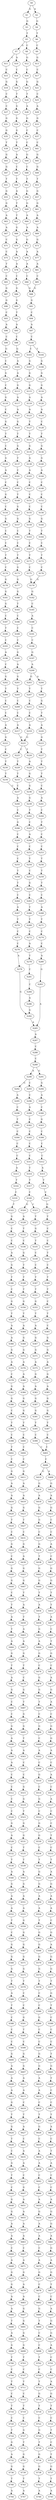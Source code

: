 strict digraph  {
	S0 -> S1 [ label = G ];
	S0 -> S2 [ label = A ];
	S1 -> S3 [ label = G ];
	S2 -> S4 [ label = G ];
	S3 -> S5 [ label = T ];
	S4 -> S6 [ label = T ];
	S5 -> S7 [ label = G ];
	S5 -> S8 [ label = C ];
	S6 -> S9 [ label = C ];
	S7 -> S10 [ label = A ];
	S7 -> S11 [ label = C ];
	S8 -> S12 [ label = G ];
	S9 -> S13 [ label = G ];
	S10 -> S14 [ label = C ];
	S11 -> S15 [ label = C ];
	S12 -> S16 [ label = C ];
	S13 -> S17 [ label = C ];
	S14 -> S18 [ label = G ];
	S15 -> S19 [ label = G ];
	S16 -> S20 [ label = G ];
	S17 -> S21 [ label = G ];
	S18 -> S22 [ label = T ];
	S19 -> S23 [ label = C ];
	S20 -> S24 [ label = T ];
	S21 -> S25 [ label = C ];
	S22 -> S26 [ label = G ];
	S23 -> S27 [ label = C ];
	S24 -> S28 [ label = A ];
	S25 -> S29 [ label = A ];
	S26 -> S30 [ label = G ];
	S27 -> S31 [ label = G ];
	S28 -> S32 [ label = G ];
	S29 -> S33 [ label = G ];
	S30 -> S34 [ label = G ];
	S31 -> S35 [ label = G ];
	S32 -> S36 [ label = C ];
	S33 -> S37 [ label = C ];
	S34 -> S38 [ label = T ];
	S35 -> S39 [ label = T ];
	S36 -> S40 [ label = C ];
	S37 -> S41 [ label = C ];
	S38 -> S42 [ label = A ];
	S39 -> S43 [ label = G ];
	S40 -> S44 [ label = G ];
	S41 -> S45 [ label = G ];
	S42 -> S46 [ label = C ];
	S43 -> S47 [ label = G ];
	S44 -> S48 [ label = C ];
	S45 -> S49 [ label = G ];
	S46 -> S50 [ label = T ];
	S47 -> S51 [ label = T ];
	S48 -> S52 [ label = T ];
	S49 -> S53 [ label = T ];
	S50 -> S54 [ label = A ];
	S51 -> S55 [ label = G ];
	S52 -> S56 [ label = G ];
	S53 -> S57 [ label = G ];
	S54 -> S58 [ label = T ];
	S55 -> S59 [ label = G ];
	S56 -> S60 [ label = G ];
	S57 -> S61 [ label = G ];
	S58 -> S62 [ label = T ];
	S59 -> S63 [ label = A ];
	S60 -> S64 [ label = A ];
	S61 -> S65 [ label = A ];
	S62 -> S66 [ label = G ];
	S63 -> S67 [ label = A ];
	S64 -> S68 [ label = A ];
	S65 -> S69 [ label = A ];
	S66 -> S70 [ label = G ];
	S67 -> S71 [ label = C ];
	S68 -> S72 [ label = G ];
	S69 -> S73 [ label = G ];
	S70 -> S74 [ label = A ];
	S71 -> S75 [ label = C ];
	S72 -> S76 [ label = A ];
	S73 -> S77 [ label = A ];
	S74 -> S78 [ label = A ];
	S75 -> S79 [ label = T ];
	S76 -> S80 [ label = A ];
	S77 -> S81 [ label = A ];
	S78 -> S82 [ label = C ];
	S79 -> S83 [ label = C ];
	S80 -> S84 [ label = C ];
	S81 -> S85 [ label = C ];
	S82 -> S86 [ label = G ];
	S83 -> S87 [ label = G ];
	S84 -> S88 [ label = G ];
	S85 -> S88 [ label = G ];
	S86 -> S89 [ label = G ];
	S87 -> S90 [ label = G ];
	S88 -> S91 [ label = G ];
	S89 -> S92 [ label = T ];
	S90 -> S93 [ label = C ];
	S91 -> S94 [ label = C ];
	S92 -> S95 [ label = A ];
	S93 -> S96 [ label = A ];
	S94 -> S97 [ label = A ];
	S95 -> S98 [ label = C ];
	S96 -> S99 [ label = C ];
	S97 -> S100 [ label = C ];
	S98 -> S101 [ label = G ];
	S99 -> S102 [ label = G ];
	S100 -> S103 [ label = C ];
	S100 -> S104 [ label = T ];
	S101 -> S105 [ label = A ];
	S102 -> S106 [ label = C ];
	S103 -> S107 [ label = G ];
	S104 -> S108 [ label = G ];
	S105 -> S109 [ label = A ];
	S106 -> S110 [ label = G ];
	S107 -> S111 [ label = G ];
	S108 -> S112 [ label = G ];
	S109 -> S113 [ label = G ];
	S110 -> S114 [ label = C ];
	S111 -> S115 [ label = G ];
	S112 -> S116 [ label = G ];
	S113 -> S117 [ label = A ];
	S114 -> S118 [ label = G ];
	S115 -> S119 [ label = A ];
	S116 -> S120 [ label = A ];
	S117 -> S121 [ label = A ];
	S118 -> S122 [ label = C ];
	S119 -> S123 [ label = A ];
	S120 -> S124 [ label = A ];
	S121 -> S125 [ label = G ];
	S122 -> S126 [ label = G ];
	S123 -> S127 [ label = T ];
	S124 -> S128 [ label = C ];
	S125 -> S129 [ label = T ];
	S126 -> S130 [ label = T ];
	S127 -> S131 [ label = T ];
	S128 -> S132 [ label = T ];
	S129 -> S133 [ label = G ];
	S130 -> S134 [ label = C ];
	S131 -> S135 [ label = G ];
	S132 -> S136 [ label = G ];
	S133 -> S137 [ label = T ];
	S134 -> S138 [ label = G ];
	S135 -> S139 [ label = A ];
	S136 -> S140 [ label = G ];
	S137 -> S141 [ label = C ];
	S138 -> S142 [ label = A ];
	S139 -> S143 [ label = A ];
	S140 -> S144 [ label = A ];
	S141 -> S145 [ label = C ];
	S142 -> S146 [ label = C ];
	S143 -> S147 [ label = C ];
	S144 -> S148 [ label = C ];
	S145 -> S149 [ label = T ];
	S146 -> S150 [ label = G ];
	S147 -> S151 [ label = C ];
	S148 -> S152 [ label = C ];
	S149 -> S153 [ label = G ];
	S150 -> S154 [ label = C ];
	S151 -> S155 [ label = C ];
	S152 -> S156 [ label = C ];
	S153 -> S157 [ label = G ];
	S154 -> S158 [ label = G ];
	S155 -> S159 [ label = G ];
	S156 -> S160 [ label = G ];
	S157 -> S161 [ label = C ];
	S158 -> S162 [ label = C ];
	S159 -> S163 [ label = T ];
	S160 -> S164 [ label = T ];
	S161 -> S165 [ label = C ];
	S162 -> S166 [ label = C ];
	S163 -> S167 [ label = C ];
	S164 -> S168 [ label = C ];
	S165 -> S169 [ label = T ];
	S166 -> S170 [ label = T ];
	S167 -> S171 [ label = T ];
	S168 -> S172 [ label = T ];
	S169 -> S173 [ label = G ];
	S170 -> S174 [ label = C ];
	S171 -> S175 [ label = C ];
	S172 -> S176 [ label = C ];
	S173 -> S177 [ label = G ];
	S174 -> S178 [ label = G ];
	S175 -> S179 [ label = G ];
	S176 -> S179 [ label = G ];
	S177 -> S180 [ label = G ];
	S178 -> S181 [ label = G ];
	S179 -> S182 [ label = G ];
	S180 -> S183 [ label = T ];
	S181 -> S184 [ label = G ];
	S182 -> S185 [ label = C ];
	S183 -> S186 [ label = C ];
	S184 -> S187 [ label = C ];
	S185 -> S188 [ label = A ];
	S186 -> S189 [ label = C ];
	S187 -> S190 [ label = T ];
	S188 -> S191 [ label = C ];
	S189 -> S192 [ label = C ];
	S190 -> S193 [ label = C ];
	S191 -> S194 [ label = C ];
	S192 -> S195 [ label = G ];
	S193 -> S196 [ label = A ];
	S194 -> S197 [ label = G ];
	S195 -> S198 [ label = A ];
	S196 -> S199 [ label = C ];
	S197 -> S200 [ label = A ];
	S198 -> S201 [ label = G ];
	S199 -> S202 [ label = G ];
	S200 -> S203 [ label = G ];
	S200 -> S204 [ label = A ];
	S201 -> S205 [ label = T ];
	S202 -> S206 [ label = T ];
	S203 -> S207 [ label = T ];
	S204 -> S208 [ label = T ];
	S205 -> S209 [ label = C ];
	S206 -> S210 [ label = C ];
	S207 -> S211 [ label = C ];
	S208 -> S212 [ label = G ];
	S209 -> S213 [ label = C ];
	S210 -> S214 [ label = C ];
	S211 -> S215 [ label = C ];
	S212 -> S216 [ label = T ];
	S213 -> S217 [ label = A ];
	S214 -> S218 [ label = A ];
	S215 -> S219 [ label = A ];
	S216 -> S220 [ label = A ];
	S217 -> S221 [ label = G ];
	S218 -> S222 [ label = G ];
	S219 -> S221 [ label = G ];
	S220 -> S223 [ label = G ];
	S221 -> S224 [ label = T ];
	S221 -> S225 [ label = C ];
	S222 -> S226 [ label = C ];
	S223 -> S227 [ label = T ];
	S224 -> S228 [ label = A ];
	S225 -> S229 [ label = T ];
	S226 -> S230 [ label = T ];
	S227 -> S231 [ label = T ];
	S228 -> S232 [ label = G ];
	S229 -> S233 [ label = T ];
	S230 -> S234 [ label = T ];
	S231 -> S235 [ label = T ];
	S232 -> S236 [ label = G ];
	S233 -> S237 [ label = C ];
	S234 -> S237 [ label = C ];
	S235 -> S238 [ label = C ];
	S236 -> S239 [ label = G ];
	S237 -> S240 [ label = A ];
	S238 -> S241 [ label = A ];
	S239 -> S242 [ label = T ];
	S240 -> S243 [ label = C ];
	S241 -> S244 [ label = C ];
	S242 -> S245 [ label = C ];
	S243 -> S246 [ label = G ];
	S244 -> S247 [ label = T ];
	S245 -> S248 [ label = A ];
	S246 -> S249 [ label = C ];
	S247 -> S250 [ label = C ];
	S248 -> S251 [ label = C ];
	S249 -> S252 [ label = C ];
	S250 -> S253 [ label = C ];
	S251 -> S254 [ label = T ];
	S252 -> S255 [ label = C ];
	S253 -> S256 [ label = T ];
	S254 -> S257 [ label = C ];
	S255 -> S258 [ label = T ];
	S256 -> S259 [ label = T ];
	S257 -> S260 [ label = G ];
	S258 -> S261 [ label = T ];
	S259 -> S262 [ label = T ];
	S260 -> S263 [ label = C ];
	S261 -> S264 [ label = C ];
	S262 -> S265 [ label = C ];
	S263 -> S266 [ label = T ];
	S264 -> S267 [ label = A ];
	S265 -> S268 [ label = A ];
	S266 -> S269 [ label = T ];
	S267 -> S270 [ label = T ];
	S268 -> S271 [ label = T ];
	S269 -> S272 [ label = C ];
	S270 -> S273 [ label = C ];
	S271 -> S274 [ label = C ];
	S272 -> S275 [ label = A ];
	S273 -> S276 [ label = C ];
	S274 -> S277 [ label = C ];
	S275 -> S278 [ label = T ];
	S276 -> S279 [ label = A ];
	S277 -> S280 [ label = A ];
	S278 -> S281 [ label = C ];
	S279 -> S282 [ label = G ];
	S280 -> S283 [ label = G ];
	S281 -> S284 [ label = C ];
	S282 -> S285 [ label = A ];
	S283 -> S285 [ label = A ];
	S284 -> S286 [ label = A ];
	S285 -> S287 [ label = A ];
	S286 -> S282 [ label = G ];
	S287 -> S288 [ label = C ];
	S288 -> S289 [ label = C ];
	S289 -> S290 [ label = A ];
	S289 -> S291 [ label = G ];
	S290 -> S292 [ label = G ];
	S290 -> S293 [ label = C ];
	S291 -> S294 [ label = G ];
	S292 -> S295 [ label = A ];
	S293 -> S296 [ label = C ];
	S294 -> S297 [ label = A ];
	S295 -> S298 [ label = C ];
	S296 -> S299 [ label = A ];
	S297 -> S300 [ label = C ];
	S298 -> S301 [ label = T ];
	S299 -> S302 [ label = C ];
	S300 -> S303 [ label = G ];
	S301 -> S304 [ label = C ];
	S302 -> S305 [ label = C ];
	S303 -> S306 [ label = C ];
	S304 -> S307 [ label = C ];
	S305 -> S308 [ label = C ];
	S306 -> S309 [ label = C ];
	S307 -> S310 [ label = C ];
	S308 -> S311 [ label = C ];
	S309 -> S312 [ label = C ];
	S310 -> S313 [ label = A ];
	S311 -> S314 [ label = T ];
	S312 -> S315 [ label = A ];
	S313 -> S316 [ label = T ];
	S314 -> S317 [ label = T ];
	S315 -> S318 [ label = T ];
	S316 -> S319 [ label = C ];
	S317 -> S320 [ label = C ];
	S318 -> S321 [ label = C ];
	S319 -> S322 [ label = T ];
	S320 -> S323 [ label = C ];
	S320 -> S324 [ label = G ];
	S321 -> S325 [ label = G ];
	S322 -> S326 [ label = G ];
	S323 -> S327 [ label = T ];
	S324 -> S328 [ label = A ];
	S325 -> S329 [ label = T ];
	S326 -> S330 [ label = C ];
	S327 -> S331 [ label = G ];
	S328 -> S332 [ label = T ];
	S329 -> S333 [ label = C ];
	S330 -> S334 [ label = C ];
	S331 -> S335 [ label = T ];
	S332 -> S336 [ label = C ];
	S333 -> S337 [ label = C ];
	S334 -> S338 [ label = A ];
	S335 -> S339 [ label = C ];
	S336 -> S340 [ label = G ];
	S337 -> S341 [ label = T ];
	S338 -> S342 [ label = G ];
	S339 -> S343 [ label = C ];
	S340 -> S344 [ label = T ];
	S341 -> S345 [ label = C ];
	S342 -> S346 [ label = T ];
	S343 -> S347 [ label = T ];
	S344 -> S348 [ label = T ];
	S345 -> S349 [ label = T ];
	S346 -> S350 [ label = C ];
	S347 -> S351 [ label = T ];
	S348 -> S352 [ label = T ];
	S349 -> S353 [ label = T ];
	S350 -> S354 [ label = G ];
	S351 -> S355 [ label = G ];
	S352 -> S356 [ label = G ];
	S353 -> S357 [ label = C ];
	S354 -> S358 [ label = T ];
	S355 -> S359 [ label = T ];
	S356 -> S360 [ label = T ];
	S357 -> S361 [ label = T ];
	S358 -> S362 [ label = A ];
	S359 -> S363 [ label = A ];
	S360 -> S364 [ label = A ];
	S361 -> S365 [ label = C ];
	S362 -> S366 [ label = A ];
	S363 -> S367 [ label = G ];
	S364 -> S368 [ label = G ];
	S365 -> S369 [ label = G ];
	S366 -> S370 [ label = G ];
	S367 -> S371 [ label = G ];
	S368 -> S372 [ label = G ];
	S369 -> S373 [ label = G ];
	S370 -> S374 [ label = A ];
	S371 -> S375 [ label = A ];
	S372 -> S376 [ label = A ];
	S373 -> S377 [ label = A ];
	S374 -> S378 [ label = C ];
	S375 -> S379 [ label = G ];
	S376 -> S380 [ label = A ];
	S377 -> S381 [ label = G ];
	S378 -> S382 [ label = G ];
	S379 -> S383 [ label = A ];
	S380 -> S384 [ label = A ];
	S381 -> S385 [ label = A ];
	S382 -> S386 [ label = G ];
	S383 -> S387 [ label = G ];
	S384 -> S388 [ label = G ];
	S385 -> S389 [ label = G ];
	S386 -> S390 [ label = C ];
	S387 -> S391 [ label = G ];
	S388 -> S392 [ label = G ];
	S389 -> S393 [ label = G ];
	S390 -> S394 [ label = T ];
	S391 -> S395 [ label = T ];
	S392 -> S396 [ label = T ];
	S393 -> S397 [ label = T ];
	S394 -> S398 [ label = C ];
	S395 -> S399 [ label = C ];
	S396 -> S400 [ label = C ];
	S397 -> S401 [ label = C ];
	S398 -> S402 [ label = T ];
	S399 -> S403 [ label = C ];
	S400 -> S404 [ label = C ];
	S401 -> S403 [ label = C ];
	S402 -> S405 [ label = C ];
	S403 -> S406 [ label = C ];
	S404 -> S407 [ label = C ];
	S405 -> S408 [ label = G ];
	S406 -> S409 [ label = A ];
	S406 -> S410 [ label = G ];
	S407 -> S411 [ label = G ];
	S408 -> S412 [ label = A ];
	S409 -> S413 [ label = G ];
	S410 -> S414 [ label = G ];
	S411 -> S415 [ label = A ];
	S412 -> S416 [ label = A ];
	S413 -> S417 [ label = A ];
	S414 -> S418 [ label = A ];
	S415 -> S419 [ label = A ];
	S416 -> S420 [ label = G ];
	S417 -> S421 [ label = G ];
	S418 -> S422 [ label = G ];
	S419 -> S423 [ label = G ];
	S420 -> S424 [ label = T ];
	S421 -> S425 [ label = C ];
	S422 -> S426 [ label = G ];
	S423 -> S427 [ label = T ];
	S424 -> S428 [ label = C ];
	S425 -> S429 [ label = C ];
	S426 -> S430 [ label = C ];
	S427 -> S431 [ label = C ];
	S428 -> S432 [ label = G ];
	S429 -> S433 [ label = A ];
	S430 -> S434 [ label = G ];
	S431 -> S435 [ label = G ];
	S432 -> S436 [ label = C ];
	S433 -> S437 [ label = C ];
	S434 -> S438 [ label = T ];
	S435 -> S439 [ label = A ];
	S436 -> S440 [ label = G ];
	S437 -> S441 [ label = G ];
	S438 -> S442 [ label = G ];
	S439 -> S443 [ label = G ];
	S440 -> S444 [ label = G ];
	S441 -> S445 [ label = G ];
	S442 -> S446 [ label = G ];
	S443 -> S447 [ label = G ];
	S444 -> S448 [ label = C ];
	S445 -> S449 [ label = T ];
	S446 -> S450 [ label = T ];
	S447 -> S451 [ label = T ];
	S448 -> S452 [ label = T ];
	S449 -> S453 [ label = T ];
	S450 -> S454 [ label = A ];
	S451 -> S455 [ label = A ];
	S452 -> S456 [ label = A ];
	S453 -> S457 [ label = A ];
	S454 -> S458 [ label = T ];
	S455 -> S459 [ label = T ];
	S456 -> S460 [ label = T ];
	S457 -> S461 [ label = C ];
	S458 -> S462 [ label = G ];
	S459 -> S463 [ label = A ];
	S460 -> S464 [ label = A ];
	S461 -> S465 [ label = T ];
	S462 -> S466 [ label = A ];
	S463 -> S467 [ label = A ];
	S464 -> S468 [ label = G ];
	S465 -> S469 [ label = G ];
	S466 -> S470 [ label = G ];
	S467 -> S471 [ label = G ];
	S468 -> S472 [ label = T ];
	S469 -> S473 [ label = C ];
	S470 -> S474 [ label = C ];
	S471 -> S475 [ label = T ];
	S472 -> S476 [ label = A ];
	S473 -> S477 [ label = A ];
	S474 -> S478 [ label = G ];
	S475 -> S479 [ label = C ];
	S476 -> S480 [ label = G ];
	S477 -> S481 [ label = G ];
	S478 -> S482 [ label = G ];
	S479 -> S483 [ label = G ];
	S480 -> S484 [ label = C ];
	S481 -> S485 [ label = A ];
	S482 -> S486 [ label = T ];
	S483 -> S487 [ label = T ];
	S484 -> S488 [ label = C ];
	S485 -> S489 [ label = C ];
	S486 -> S490 [ label = C ];
	S487 -> S491 [ label = G ];
	S488 -> S492 [ label = G ];
	S489 -> S493 [ label = G ];
	S490 -> S494 [ label = G ];
	S491 -> S495 [ label = G ];
	S492 -> S496 [ label = A ];
	S493 -> S497 [ label = G ];
	S494 -> S498 [ label = C ];
	S495 -> S499 [ label = T ];
	S496 -> S500 [ label = A ];
	S497 -> S501 [ label = A ];
	S498 -> S502 [ label = A ];
	S499 -> S503 [ label = A ];
	S500 -> S504 [ label = A ];
	S501 -> S505 [ label = C ];
	S502 -> S506 [ label = C ];
	S503 -> S507 [ label = C ];
	S504 -> S508 [ label = C ];
	S505 -> S509 [ label = A ];
	S506 -> S510 [ label = G ];
	S507 -> S511 [ label = C ];
	S508 -> S512 [ label = C ];
	S509 -> S513 [ label = C ];
	S510 -> S514 [ label = C ];
	S511 -> S515 [ label = G ];
	S512 -> S516 [ label = C ];
	S513 -> S517 [ label = A ];
	S514 -> S518 [ label = G ];
	S515 -> S519 [ label = G ];
	S516 -> S520 [ label = C ];
	S517 -> S521 [ label = C ];
	S518 -> S522 [ label = C ];
	S519 -> S523 [ label = T ];
	S520 -> S524 [ label = G ];
	S521 -> S525 [ label = C ];
	S522 -> S526 [ label = G ];
	S523 -> S527 [ label = G ];
	S524 -> S528 [ label = A ];
	S525 -> S529 [ label = T ];
	S526 -> S530 [ label = G ];
	S527 -> S531 [ label = G ];
	S528 -> S532 [ label = C ];
	S529 -> S533 [ label = C ];
	S530 -> S534 [ label = C ];
	S531 -> S535 [ label = T ];
	S532 -> S536 [ label = T ];
	S533 -> S537 [ label = T ];
	S534 -> S538 [ label = T ];
	S535 -> S539 [ label = T ];
	S536 -> S540 [ label = A ];
	S537 -> S541 [ label = A ];
	S538 -> S542 [ label = G ];
	S539 -> S543 [ label = A ];
	S540 -> S544 [ label = G ];
	S541 -> S545 [ label = G ];
	S542 -> S546 [ label = G ];
	S543 -> S547 [ label = G ];
	S544 -> S548 [ label = A ];
	S545 -> S549 [ label = A ];
	S546 -> S550 [ label = A ];
	S547 -> S551 [ label = A ];
	S548 -> S552 [ label = A ];
	S549 -> S553 [ label = A ];
	S550 -> S554 [ label = A ];
	S551 -> S555 [ label = A ];
	S552 -> S556 [ label = T ];
	S553 -> S557 [ label = C ];
	S554 -> S558 [ label = T ];
	S555 -> S559 [ label = G ];
	S556 -> S560 [ label = C ];
	S557 -> S561 [ label = G ];
	S558 -> S562 [ label = G ];
	S559 -> S563 [ label = G ];
	S560 -> S564 [ label = G ];
	S561 -> S565 [ label = A ];
	S562 -> S566 [ label = G ];
	S563 -> S567 [ label = G ];
	S564 -> S568 [ label = G ];
	S565 -> S569 [ label = G ];
	S566 -> S570 [ label = G ];
	S567 -> S571 [ label = G ];
	S568 -> S572 [ label = G ];
	S569 -> S573 [ label = G ];
	S570 -> S574 [ label = G ];
	S571 -> S575 [ label = G ];
	S572 -> S576 [ label = T ];
	S573 -> S577 [ label = T ];
	S574 -> S578 [ label = T ];
	S575 -> S579 [ label = T ];
	S576 -> S580 [ label = A ];
	S577 -> S581 [ label = G ];
	S578 -> S582 [ label = C ];
	S579 -> S583 [ label = C ];
	S580 -> S584 [ label = T ];
	S581 -> S585 [ label = T ];
	S582 -> S586 [ label = C ];
	S583 -> S587 [ label = C ];
	S584 -> S588 [ label = C ];
	S585 -> S589 [ label = C ];
	S586 -> S590 [ label = G ];
	S587 -> S591 [ label = G ];
	S588 -> S592 [ label = C ];
	S589 -> S593 [ label = C ];
	S590 -> S594 [ label = C ];
	S591 -> S595 [ label = T ];
	S592 -> S596 [ label = C ];
	S593 -> S597 [ label = C ];
	S594 -> S598 [ label = C ];
	S595 -> S599 [ label = C ];
	S596 -> S600 [ label = G ];
	S597 -> S601 [ label = T ];
	S598 -> S602 [ label = G ];
	S599 -> S603 [ label = G ];
	S600 -> S604 [ label = A ];
	S601 -> S605 [ label = G ];
	S602 -> S606 [ label = G ];
	S603 -> S607 [ label = G ];
	S604 -> S608 [ label = A ];
	S605 -> S609 [ label = T ];
	S606 -> S610 [ label = A ];
	S607 -> S611 [ label = A ];
	S608 -> S612 [ label = A ];
	S609 -> S613 [ label = C ];
	S610 -> S614 [ label = A ];
	S611 -> S615 [ label = A ];
	S612 -> S616 [ label = G ];
	S613 -> S617 [ label = C ];
	S614 -> S618 [ label = C ];
	S615 -> S619 [ label = C ];
	S616 -> S620 [ label = T ];
	S617 -> S621 [ label = T ];
	S618 -> S622 [ label = T ];
	S619 -> S623 [ label = T ];
	S620 -> S624 [ label = G ];
	S621 -> S625 [ label = A ];
	S622 -> S626 [ label = G ];
	S623 -> S627 [ label = A ];
	S624 -> S628 [ label = T ];
	S625 -> S629 [ label = C ];
	S626 -> S630 [ label = C ];
	S627 -> S631 [ label = C ];
	S628 -> S632 [ label = C ];
	S629 -> S633 [ label = T ];
	S630 -> S634 [ label = A ];
	S631 -> S635 [ label = A ];
	S632 -> S636 [ label = G ];
	S633 -> S637 [ label = A ];
	S634 -> S638 [ label = A ];
	S635 -> S639 [ label = A ];
	S636 -> S640 [ label = T ];
	S637 -> S641 [ label = C ];
	S638 -> S642 [ label = C ];
	S639 -> S643 [ label = C ];
	S640 -> S644 [ label = C ];
	S641 -> S645 [ label = C ];
	S642 -> S646 [ label = C ];
	S643 -> S647 [ label = G ];
	S644 -> S648 [ label = G ];
	S645 -> S649 [ label = A ];
	S646 -> S650 [ label = A ];
	S647 -> S651 [ label = A ];
	S648 -> S652 [ label = G ];
	S649 -> S653 [ label = G ];
	S650 -> S654 [ label = G ];
	S651 -> S655 [ label = A ];
	S652 -> S656 [ label = A ];
	S653 -> S657 [ label = G ];
	S654 -> S658 [ label = A ];
	S655 -> S659 [ label = A ];
	S656 -> S660 [ label = A ];
	S657 -> S661 [ label = A ];
	S658 -> S662 [ label = A ];
	S659 -> S663 [ label = A ];
	S660 -> S664 [ label = C ];
	S661 -> S665 [ label = G ];
	S662 -> S666 [ label = C ];
	S663 -> S667 [ label = C ];
	S664 -> S668 [ label = A ];
	S665 -> S669 [ label = A ];
	S666 -> S670 [ label = A ];
	S667 -> S671 [ label = A ];
	S668 -> S672 [ label = G ];
	S669 -> S673 [ label = G ];
	S670 -> S674 [ label = G ];
	S671 -> S675 [ label = G ];
	S672 -> S676 [ label = G ];
	S673 -> S677 [ label = T ];
	S674 -> S678 [ label = C ];
	S675 -> S679 [ label = A ];
	S676 -> S680 [ label = A ];
	S677 -> S681 [ label = C ];
	S678 -> S682 [ label = C ];
	S679 -> S683 [ label = A ];
	S680 -> S684 [ label = A ];
	S681 -> S685 [ label = A ];
	S682 -> S686 [ label = G ];
	S683 -> S687 [ label = G ];
	S684 -> S688 [ label = T ];
	S685 -> S689 [ label = G ];
	S686 -> S690 [ label = T ];
	S687 -> S691 [ label = G ];
	S688 -> S692 [ label = A ];
	S689 -> S693 [ label = G ];
	S690 -> S694 [ label = C ];
	S691 -> S695 [ label = G ];
	S692 -> S696 [ label = G ];
	S693 -> S697 [ label = A ];
	S694 -> S698 [ label = C ];
	S695 -> S699 [ label = G ];
	S696 -> S700 [ label = T ];
	S697 -> S701 [ label = C ];
	S698 -> S702 [ label = T ];
	S699 -> S703 [ label = T ];
	S700 -> S704 [ label = C ];
	S701 -> S705 [ label = C ];
	S702 -> S706 [ label = C ];
	S703 -> S707 [ label = C ];
	S704 -> S708 [ label = T ];
	S705 -> S709 [ label = A ];
	S706 -> S710 [ label = T ];
	S707 -> S711 [ label = T ];
	S708 -> S712 [ label = C ];
	S709 -> S713 [ label = G ];
	S710 -> S714 [ label = G ];
	S711 -> S715 [ label = C ];
	S712 -> S716 [ label = T ];
	S713 -> S717 [ label = T ];
	S714 -> S718 [ label = T ];
	S715 -> S719 [ label = T ];
	S716 -> S720 [ label = C ];
	S717 -> S721 [ label = C ];
	S718 -> S722 [ label = C ];
	S719 -> S723 [ label = C ];
	S720 -> S724 [ label = T ];
	S721 -> S725 [ label = T ];
	S722 -> S726 [ label = G ];
	S723 -> S727 [ label = G ];
	S724 -> S728 [ label = G ];
	S725 -> S729 [ label = C ];
	S726 -> S730 [ label = T ];
	S727 -> S731 [ label = T ];
	S728 -> S732 [ label = A ];
	S729 -> S733 [ label = T ];
	S730 -> S734 [ label = G ];
	S731 -> S735 [ label = G ];
	S732 -> S736 [ label = G ];
	S733 -> S737 [ label = G ];
	S734 -> S738 [ label = G ];
	S735 -> S739 [ label = G ];
	S736 -> S740 [ label = T ];
	S737 -> S741 [ label = T ];
	S738 -> S742 [ label = T ];
	S739 -> S743 [ label = T ];
	S740 -> S744 [ label = A ];
	S741 -> S745 [ label = A ];
	S742 -> S746 [ label = A ];
	S743 -> S747 [ label = A ];
}
